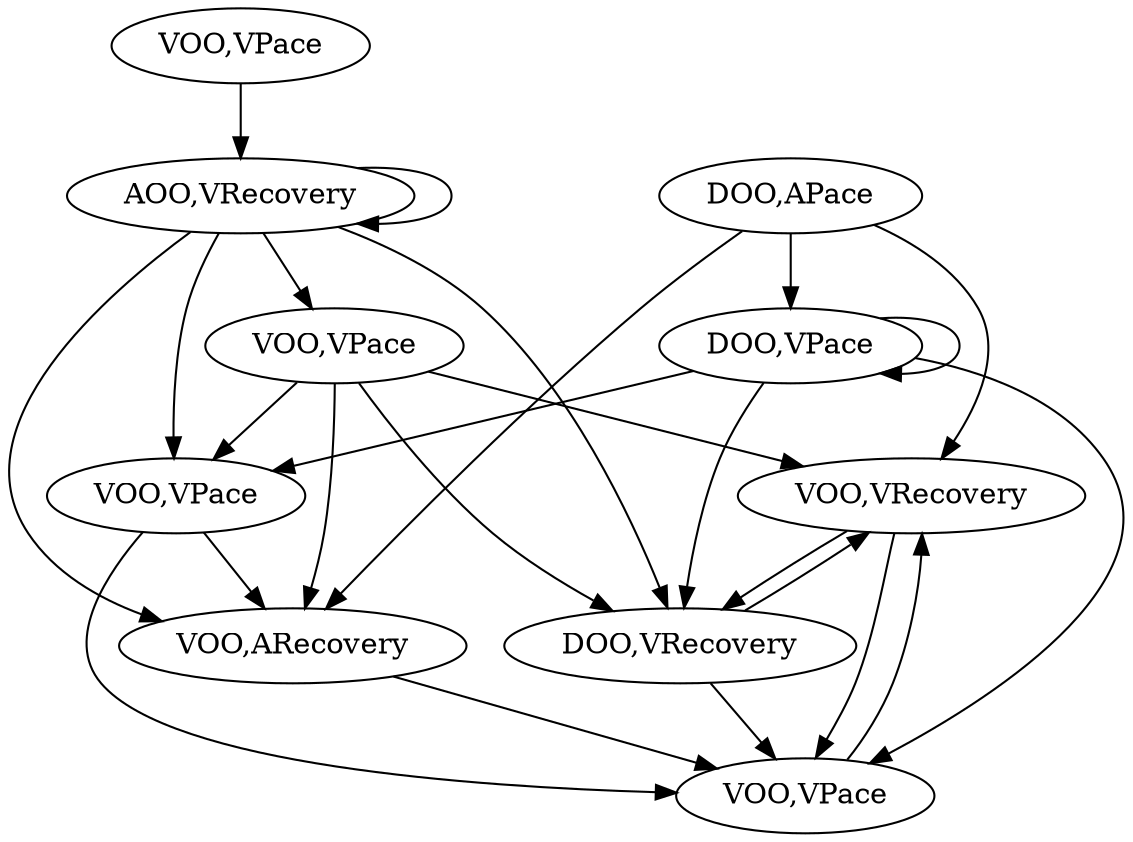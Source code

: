 digraph{
State0[label="VOO,VRecovery"];
 State1[label="VOO,VPace"];
 State2[label="VOO,VPace"];
 State3[label="VOO,VPace"];
 State4[label="VOO,ARecovery"];
 State5[label="AOO,VRecovery"];
 State6[label="DOO,VRecovery"];
 State7[label="DOO,VPace"];
 State8[label="DOO,APace"];
 State9[label="VOO,VPace"];

 State0->State6;
 State0->State9;
 State1->State5;
 State2->State4;
 State2->State9;
 State3->State0;
 State3->State2;
 State3->State4;
 State3->State6;
 State4->State9;
 State5->State2;
 State5->State3;
 State5->State4;
 State5->State5;
 State5->State6;
 State6->State0;
 State6->State9;
 State7->State2;
 State7->State6;
 State7->State7;
 State7->State9;
 State8->State0;
 State8->State4;
 State8->State7;
 State9->State0;
}
